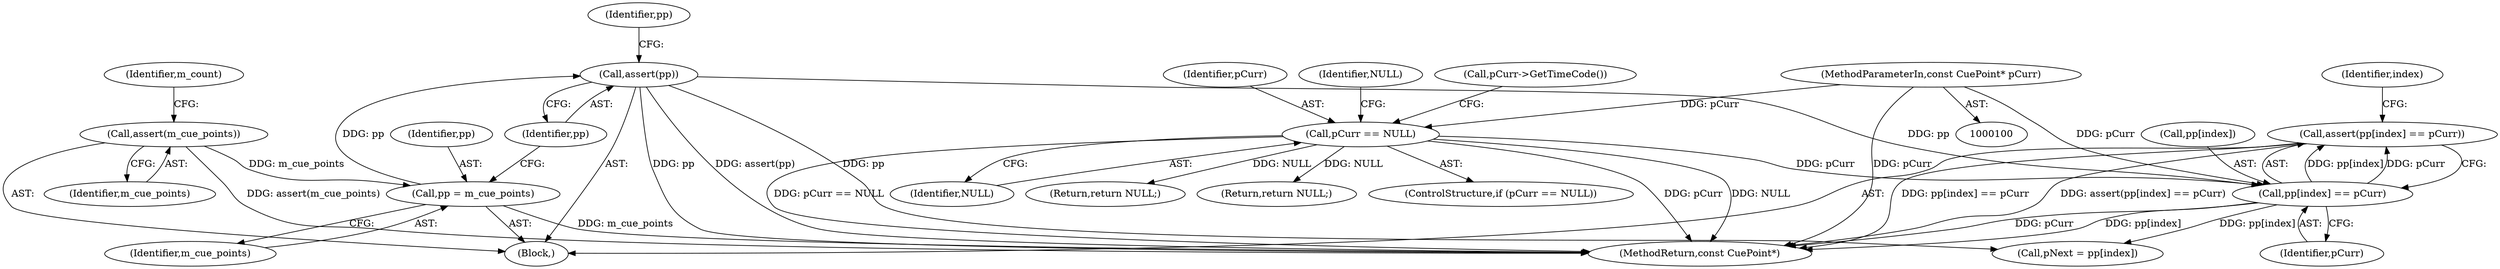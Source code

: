 digraph "1_Android_04839626ed859623901ebd3a5fd483982186b59d_108@API" {
"1000140" [label="(Call,assert(pp[index] == pCurr))"];
"1000141" [label="(Call,pp[index] == pCurr)"];
"1000138" [label="(Call,assert(pp))"];
"1000135" [label="(Call,pp = m_cue_points)"];
"1000113" [label="(Call,assert(m_cue_points))"];
"1000104" [label="(Call,pCurr == NULL)"];
"1000101" [label="(MethodParameterIn,const CuePoint* pCurr)"];
"1000147" [label="(Identifier,index)"];
"1000136" [label="(Identifier,pp)"];
"1000142" [label="(Call,pp[index])"];
"1000103" [label="(ControlStructure,if (pCurr == NULL))"];
"1000167" [label="(MethodReturn,const CuePoint*)"];
"1000105" [label="(Identifier,pCurr)"];
"1000145" [label="(Identifier,pCurr)"];
"1000108" [label="(Identifier,NULL)"];
"1000137" [label="(Identifier,m_cue_points)"];
"1000111" [label="(Call,pCurr->GetTimeCode())"];
"1000138" [label="(Call,assert(pp))"];
"1000143" [label="(Identifier,pp)"];
"1000101" [label="(MethodParameterIn,const CuePoint* pCurr)"];
"1000102" [label="(Block,)"];
"1000106" [label="(Identifier,NULL)"];
"1000135" [label="(Call,pp = m_cue_points)"];
"1000139" [label="(Identifier,pp)"];
"1000107" [label="(Return,return NULL;)"];
"1000113" [label="(Call,assert(m_cue_points))"];
"1000117" [label="(Identifier,m_count)"];
"1000104" [label="(Call,pCurr == NULL)"];
"1000140" [label="(Call,assert(pp[index] == pCurr))"];
"1000154" [label="(Call,pNext = pp[index])"];
"1000141" [label="(Call,pp[index] == pCurr)"];
"1000152" [label="(Return,return NULL;)"];
"1000114" [label="(Identifier,m_cue_points)"];
"1000140" -> "1000102"  [label="AST: "];
"1000140" -> "1000141"  [label="CFG: "];
"1000141" -> "1000140"  [label="AST: "];
"1000147" -> "1000140"  [label="CFG: "];
"1000140" -> "1000167"  [label="DDG: assert(pp[index] == pCurr)"];
"1000140" -> "1000167"  [label="DDG: pp[index] == pCurr"];
"1000141" -> "1000140"  [label="DDG: pp[index]"];
"1000141" -> "1000140"  [label="DDG: pCurr"];
"1000141" -> "1000145"  [label="CFG: "];
"1000142" -> "1000141"  [label="AST: "];
"1000145" -> "1000141"  [label="AST: "];
"1000141" -> "1000167"  [label="DDG: pp[index]"];
"1000141" -> "1000167"  [label="DDG: pCurr"];
"1000138" -> "1000141"  [label="DDG: pp"];
"1000104" -> "1000141"  [label="DDG: pCurr"];
"1000101" -> "1000141"  [label="DDG: pCurr"];
"1000141" -> "1000154"  [label="DDG: pp[index]"];
"1000138" -> "1000102"  [label="AST: "];
"1000138" -> "1000139"  [label="CFG: "];
"1000139" -> "1000138"  [label="AST: "];
"1000143" -> "1000138"  [label="CFG: "];
"1000138" -> "1000167"  [label="DDG: pp"];
"1000138" -> "1000167"  [label="DDG: assert(pp)"];
"1000135" -> "1000138"  [label="DDG: pp"];
"1000138" -> "1000154"  [label="DDG: pp"];
"1000135" -> "1000102"  [label="AST: "];
"1000135" -> "1000137"  [label="CFG: "];
"1000136" -> "1000135"  [label="AST: "];
"1000137" -> "1000135"  [label="AST: "];
"1000139" -> "1000135"  [label="CFG: "];
"1000135" -> "1000167"  [label="DDG: m_cue_points"];
"1000113" -> "1000135"  [label="DDG: m_cue_points"];
"1000113" -> "1000102"  [label="AST: "];
"1000113" -> "1000114"  [label="CFG: "];
"1000114" -> "1000113"  [label="AST: "];
"1000117" -> "1000113"  [label="CFG: "];
"1000113" -> "1000167"  [label="DDG: assert(m_cue_points)"];
"1000104" -> "1000103"  [label="AST: "];
"1000104" -> "1000106"  [label="CFG: "];
"1000105" -> "1000104"  [label="AST: "];
"1000106" -> "1000104"  [label="AST: "];
"1000108" -> "1000104"  [label="CFG: "];
"1000111" -> "1000104"  [label="CFG: "];
"1000104" -> "1000167"  [label="DDG: pCurr == NULL"];
"1000104" -> "1000167"  [label="DDG: pCurr"];
"1000104" -> "1000167"  [label="DDG: NULL"];
"1000101" -> "1000104"  [label="DDG: pCurr"];
"1000104" -> "1000107"  [label="DDG: NULL"];
"1000104" -> "1000152"  [label="DDG: NULL"];
"1000101" -> "1000100"  [label="AST: "];
"1000101" -> "1000167"  [label="DDG: pCurr"];
}
